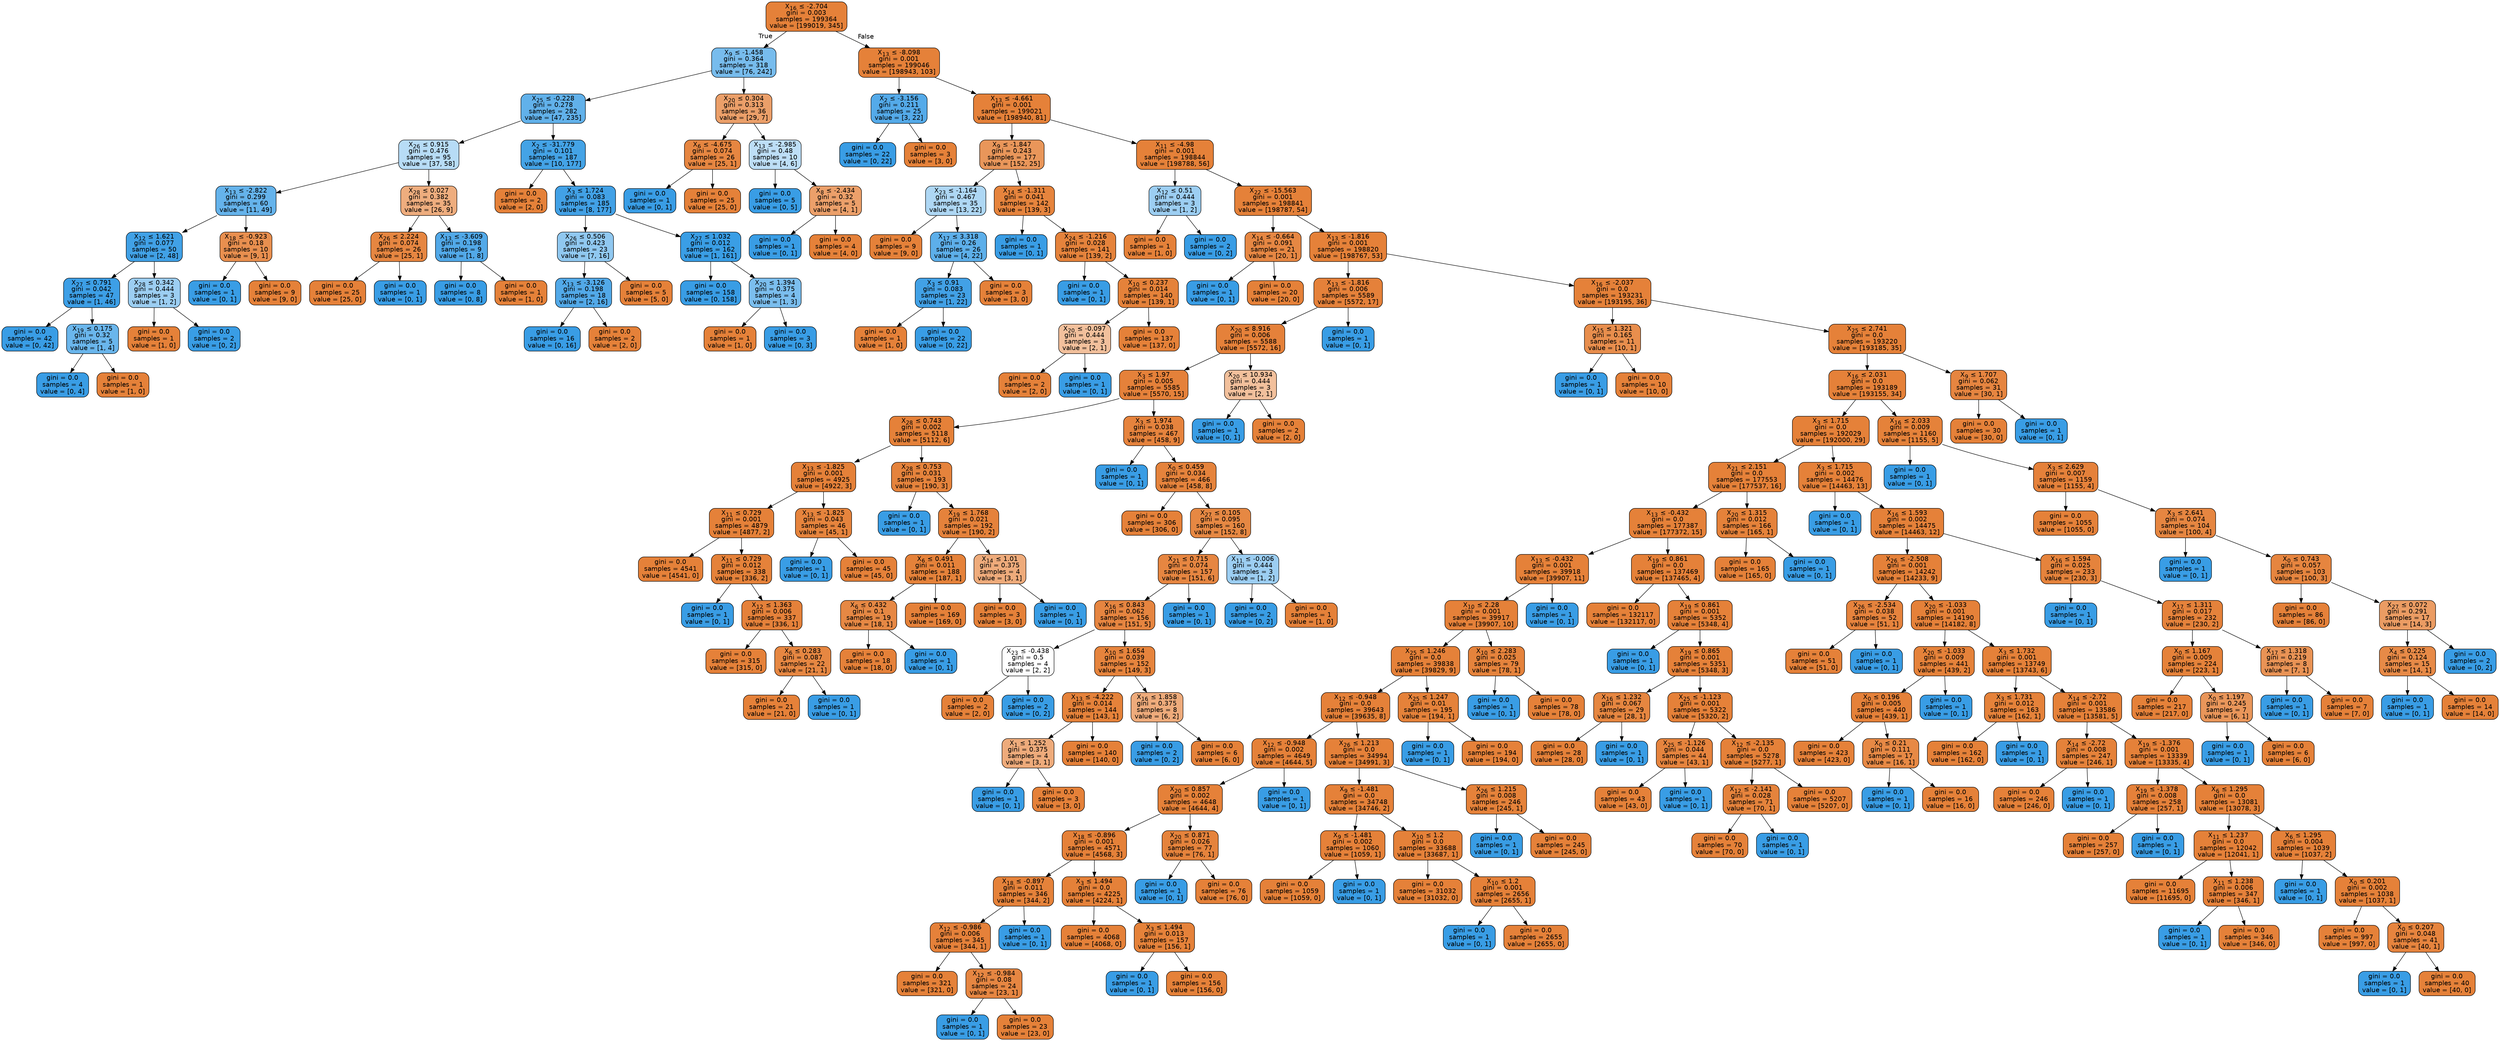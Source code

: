 digraph Tree {
node [shape=box, style="filled, rounded", color="black", fontname=helvetica] ;
edge [fontname=helvetica] ;
0 [label=<X<SUB>16</SUB> &le; -2.704<br/>gini = 0.003<br/>samples = 199364<br/>value = [199019, 345]>, fillcolor="#e58139"] ;
1 [label=<X<SUB>9</SUB> &le; -1.458<br/>gini = 0.364<br/>samples = 318<br/>value = [76, 242]>, fillcolor="#77bced"] ;
0 -> 1 [labeldistance=2.5, labelangle=45, headlabel="True"] ;
2 [label=<X<SUB>25</SUB> &le; -0.228<br/>gini = 0.278<br/>samples = 282<br/>value = [47, 235]>, fillcolor="#61b1ea"] ;
1 -> 2 ;
3 [label=<X<SUB>26</SUB> &le; 0.915<br/>gini = 0.476<br/>samples = 95<br/>value = [37, 58]>, fillcolor="#b7dcf6"] ;
2 -> 3 ;
4 [label=<X<SUB>13</SUB> &le; -2.822<br/>gini = 0.299<br/>samples = 60<br/>value = [11, 49]>, fillcolor="#65b3eb"] ;
3 -> 4 ;
5 [label=<X<SUB>12</SUB> &le; 1.621<br/>gini = 0.077<br/>samples = 50<br/>value = [2, 48]>, fillcolor="#41a1e6"] ;
4 -> 5 ;
6 [label=<X<SUB>27</SUB> &le; 0.791<br/>gini = 0.042<br/>samples = 47<br/>value = [1, 46]>, fillcolor="#3d9fe6"] ;
5 -> 6 ;
7 [label=<gini = 0.0<br/>samples = 42<br/>value = [0, 42]>, fillcolor="#399de5"] ;
6 -> 7 ;
8 [label=<X<SUB>19</SUB> &le; 0.175<br/>gini = 0.32<br/>samples = 5<br/>value = [1, 4]>, fillcolor="#6ab6ec"] ;
6 -> 8 ;
9 [label=<gini = 0.0<br/>samples = 4<br/>value = [0, 4]>, fillcolor="#399de5"] ;
8 -> 9 ;
10 [label=<gini = 0.0<br/>samples = 1<br/>value = [1, 0]>, fillcolor="#e58139"] ;
8 -> 10 ;
11 [label=<X<SUB>28</SUB> &le; 0.342<br/>gini = 0.444<br/>samples = 3<br/>value = [1, 2]>, fillcolor="#9ccef2"] ;
5 -> 11 ;
12 [label=<gini = 0.0<br/>samples = 1<br/>value = [1, 0]>, fillcolor="#e58139"] ;
11 -> 12 ;
13 [label=<gini = 0.0<br/>samples = 2<br/>value = [0, 2]>, fillcolor="#399de5"] ;
11 -> 13 ;
14 [label=<X<SUB>18</SUB> &le; -0.923<br/>gini = 0.18<br/>samples = 10<br/>value = [9, 1]>, fillcolor="#e88f4f"] ;
4 -> 14 ;
15 [label=<gini = 0.0<br/>samples = 1<br/>value = [0, 1]>, fillcolor="#399de5"] ;
14 -> 15 ;
16 [label=<gini = 0.0<br/>samples = 9<br/>value = [9, 0]>, fillcolor="#e58139"] ;
14 -> 16 ;
17 [label=<X<SUB>28</SUB> &le; 0.027<br/>gini = 0.382<br/>samples = 35<br/>value = [26, 9]>, fillcolor="#eead7e"] ;
3 -> 17 ;
18 [label=<X<SUB>26</SUB> &le; 2.224<br/>gini = 0.074<br/>samples = 26<br/>value = [25, 1]>, fillcolor="#e68641"] ;
17 -> 18 ;
19 [label=<gini = 0.0<br/>samples = 25<br/>value = [25, 0]>, fillcolor="#e58139"] ;
18 -> 19 ;
20 [label=<gini = 0.0<br/>samples = 1<br/>value = [0, 1]>, fillcolor="#399de5"] ;
18 -> 20 ;
21 [label=<X<SUB>13</SUB> &le; -3.609<br/>gini = 0.198<br/>samples = 9<br/>value = [1, 8]>, fillcolor="#52a9e8"] ;
17 -> 21 ;
22 [label=<gini = 0.0<br/>samples = 8<br/>value = [0, 8]>, fillcolor="#399de5"] ;
21 -> 22 ;
23 [label=<gini = 0.0<br/>samples = 1<br/>value = [1, 0]>, fillcolor="#e58139"] ;
21 -> 23 ;
24 [label=<X<SUB>2</SUB> &le; -31.779<br/>gini = 0.101<br/>samples = 187<br/>value = [10, 177]>, fillcolor="#44a3e6"] ;
2 -> 24 ;
25 [label=<gini = 0.0<br/>samples = 2<br/>value = [2, 0]>, fillcolor="#e58139"] ;
24 -> 25 ;
26 [label=<X<SUB>3</SUB> &le; 1.724<br/>gini = 0.083<br/>samples = 185<br/>value = [8, 177]>, fillcolor="#42a1e6"] ;
24 -> 26 ;
27 [label=<X<SUB>26</SUB> &le; 0.506<br/>gini = 0.423<br/>samples = 23<br/>value = [7, 16]>, fillcolor="#90c8f0"] ;
26 -> 27 ;
28 [label=<X<SUB>13</SUB> &le; -3.126<br/>gini = 0.198<br/>samples = 18<br/>value = [2, 16]>, fillcolor="#52a9e8"] ;
27 -> 28 ;
29 [label=<gini = 0.0<br/>samples = 16<br/>value = [0, 16]>, fillcolor="#399de5"] ;
28 -> 29 ;
30 [label=<gini = 0.0<br/>samples = 2<br/>value = [2, 0]>, fillcolor="#e58139"] ;
28 -> 30 ;
31 [label=<gini = 0.0<br/>samples = 5<br/>value = [5, 0]>, fillcolor="#e58139"] ;
27 -> 31 ;
32 [label=<X<SUB>27</SUB> &le; 1.032<br/>gini = 0.012<br/>samples = 162<br/>value = [1, 161]>, fillcolor="#3a9ee5"] ;
26 -> 32 ;
33 [label=<gini = 0.0<br/>samples = 158<br/>value = [0, 158]>, fillcolor="#399de5"] ;
32 -> 33 ;
34 [label=<X<SUB>20</SUB> &le; 1.394<br/>gini = 0.375<br/>samples = 4<br/>value = [1, 3]>, fillcolor="#7bbeee"] ;
32 -> 34 ;
35 [label=<gini = 0.0<br/>samples = 1<br/>value = [1, 0]>, fillcolor="#e58139"] ;
34 -> 35 ;
36 [label=<gini = 0.0<br/>samples = 3<br/>value = [0, 3]>, fillcolor="#399de5"] ;
34 -> 36 ;
37 [label=<X<SUB>20</SUB> &le; 0.304<br/>gini = 0.313<br/>samples = 36<br/>value = [29, 7]>, fillcolor="#eb9f69"] ;
1 -> 37 ;
38 [label=<X<SUB>6</SUB> &le; -4.675<br/>gini = 0.074<br/>samples = 26<br/>value = [25, 1]>, fillcolor="#e68641"] ;
37 -> 38 ;
39 [label=<gini = 0.0<br/>samples = 1<br/>value = [0, 1]>, fillcolor="#399de5"] ;
38 -> 39 ;
40 [label=<gini = 0.0<br/>samples = 25<br/>value = [25, 0]>, fillcolor="#e58139"] ;
38 -> 40 ;
41 [label=<X<SUB>13</SUB> &le; -2.985<br/>gini = 0.48<br/>samples = 10<br/>value = [4, 6]>, fillcolor="#bddef6"] ;
37 -> 41 ;
42 [label=<gini = 0.0<br/>samples = 5<br/>value = [0, 5]>, fillcolor="#399de5"] ;
41 -> 42 ;
43 [label=<X<SUB>8</SUB> &le; -2.434<br/>gini = 0.32<br/>samples = 5<br/>value = [4, 1]>, fillcolor="#eca06a"] ;
41 -> 43 ;
44 [label=<gini = 0.0<br/>samples = 1<br/>value = [0, 1]>, fillcolor="#399de5"] ;
43 -> 44 ;
45 [label=<gini = 0.0<br/>samples = 4<br/>value = [4, 0]>, fillcolor="#e58139"] ;
43 -> 45 ;
46 [label=<X<SUB>13</SUB> &le; -8.098<br/>gini = 0.001<br/>samples = 199046<br/>value = [198943, 103]>, fillcolor="#e58139"] ;
0 -> 46 [labeldistance=2.5, labelangle=-45, headlabel="False"] ;
47 [label=<X<SUB>2</SUB> &le; -3.156<br/>gini = 0.211<br/>samples = 25<br/>value = [3, 22]>, fillcolor="#54aae9"] ;
46 -> 47 ;
48 [label=<gini = 0.0<br/>samples = 22<br/>value = [0, 22]>, fillcolor="#399de5"] ;
47 -> 48 ;
49 [label=<gini = 0.0<br/>samples = 3<br/>value = [3, 0]>, fillcolor="#e58139"] ;
47 -> 49 ;
50 [label=<X<SUB>13</SUB> &le; -4.661<br/>gini = 0.001<br/>samples = 199021<br/>value = [198940, 81]>, fillcolor="#e58139"] ;
46 -> 50 ;
51 [label=<X<SUB>9</SUB> &le; -1.847<br/>gini = 0.243<br/>samples = 177<br/>value = [152, 25]>, fillcolor="#e9965a"] ;
50 -> 51 ;
52 [label=<X<SUB>23</SUB> &le; -1.164<br/>gini = 0.467<br/>samples = 35<br/>value = [13, 22]>, fillcolor="#aed7f4"] ;
51 -> 52 ;
53 [label=<gini = 0.0<br/>samples = 9<br/>value = [9, 0]>, fillcolor="#e58139"] ;
52 -> 53 ;
54 [label=<X<SUB>17</SUB> &le; 3.318<br/>gini = 0.26<br/>samples = 26<br/>value = [4, 22]>, fillcolor="#5dafea"] ;
52 -> 54 ;
55 [label=<X<SUB>3</SUB> &le; 0.91<br/>gini = 0.083<br/>samples = 23<br/>value = [1, 22]>, fillcolor="#42a1e6"] ;
54 -> 55 ;
56 [label=<gini = 0.0<br/>samples = 1<br/>value = [1, 0]>, fillcolor="#e58139"] ;
55 -> 56 ;
57 [label=<gini = 0.0<br/>samples = 22<br/>value = [0, 22]>, fillcolor="#399de5"] ;
55 -> 57 ;
58 [label=<gini = 0.0<br/>samples = 3<br/>value = [3, 0]>, fillcolor="#e58139"] ;
54 -> 58 ;
59 [label=<X<SUB>14</SUB> &le; -1.311<br/>gini = 0.041<br/>samples = 142<br/>value = [139, 3]>, fillcolor="#e6843d"] ;
51 -> 59 ;
60 [label=<gini = 0.0<br/>samples = 1<br/>value = [0, 1]>, fillcolor="#399de5"] ;
59 -> 60 ;
61 [label=<X<SUB>24</SUB> &le; -1.216<br/>gini = 0.028<br/>samples = 141<br/>value = [139, 2]>, fillcolor="#e5833c"] ;
59 -> 61 ;
62 [label=<gini = 0.0<br/>samples = 1<br/>value = [0, 1]>, fillcolor="#399de5"] ;
61 -> 62 ;
63 [label=<X<SUB>10</SUB> &le; 0.237<br/>gini = 0.014<br/>samples = 140<br/>value = [139, 1]>, fillcolor="#e5823a"] ;
61 -> 63 ;
64 [label=<X<SUB>20</SUB> &le; -0.097<br/>gini = 0.444<br/>samples = 3<br/>value = [2, 1]>, fillcolor="#f2c09c"] ;
63 -> 64 ;
65 [label=<gini = 0.0<br/>samples = 2<br/>value = [2, 0]>, fillcolor="#e58139"] ;
64 -> 65 ;
66 [label=<gini = 0.0<br/>samples = 1<br/>value = [0, 1]>, fillcolor="#399de5"] ;
64 -> 66 ;
67 [label=<gini = 0.0<br/>samples = 137<br/>value = [137, 0]>, fillcolor="#e58139"] ;
63 -> 67 ;
68 [label=<X<SUB>11</SUB> &le; -4.98<br/>gini = 0.001<br/>samples = 198844<br/>value = [198788, 56]>, fillcolor="#e58139"] ;
50 -> 68 ;
69 [label=<X<SUB>12</SUB> &le; 0.51<br/>gini = 0.444<br/>samples = 3<br/>value = [1, 2]>, fillcolor="#9ccef2"] ;
68 -> 69 ;
70 [label=<gini = 0.0<br/>samples = 1<br/>value = [1, 0]>, fillcolor="#e58139"] ;
69 -> 70 ;
71 [label=<gini = 0.0<br/>samples = 2<br/>value = [0, 2]>, fillcolor="#399de5"] ;
69 -> 71 ;
72 [label=<X<SUB>22</SUB> &le; -15.563<br/>gini = 0.001<br/>samples = 198841<br/>value = [198787, 54]>, fillcolor="#e58139"] ;
68 -> 72 ;
73 [label=<X<SUB>14</SUB> &le; -0.664<br/>gini = 0.091<br/>samples = 21<br/>value = [20, 1]>, fillcolor="#e68743"] ;
72 -> 73 ;
74 [label=<gini = 0.0<br/>samples = 1<br/>value = [0, 1]>, fillcolor="#399de5"] ;
73 -> 74 ;
75 [label=<gini = 0.0<br/>samples = 20<br/>value = [20, 0]>, fillcolor="#e58139"] ;
73 -> 75 ;
76 [label=<X<SUB>13</SUB> &le; -1.816<br/>gini = 0.001<br/>samples = 198820<br/>value = [198767, 53]>, fillcolor="#e58139"] ;
72 -> 76 ;
77 [label=<X<SUB>13</SUB> &le; -1.816<br/>gini = 0.006<br/>samples = 5589<br/>value = [5572, 17]>, fillcolor="#e5813a"] ;
76 -> 77 ;
78 [label=<X<SUB>20</SUB> &le; 8.916<br/>gini = 0.006<br/>samples = 5588<br/>value = [5572, 16]>, fillcolor="#e5813a"] ;
77 -> 78 ;
79 [label=<X<SUB>3</SUB> &le; 1.97<br/>gini = 0.005<br/>samples = 5585<br/>value = [5570, 15]>, fillcolor="#e5813a"] ;
78 -> 79 ;
80 [label=<X<SUB>28</SUB> &le; 0.743<br/>gini = 0.002<br/>samples = 5118<br/>value = [5112, 6]>, fillcolor="#e58139"] ;
79 -> 80 ;
81 [label=<X<SUB>13</SUB> &le; -1.825<br/>gini = 0.001<br/>samples = 4925<br/>value = [4922, 3]>, fillcolor="#e58139"] ;
80 -> 81 ;
82 [label=<X<SUB>11</SUB> &le; 0.729<br/>gini = 0.001<br/>samples = 4879<br/>value = [4877, 2]>, fillcolor="#e58139"] ;
81 -> 82 ;
83 [label=<gini = 0.0<br/>samples = 4541<br/>value = [4541, 0]>, fillcolor="#e58139"] ;
82 -> 83 ;
84 [label=<X<SUB>11</SUB> &le; 0.729<br/>gini = 0.012<br/>samples = 338<br/>value = [336, 2]>, fillcolor="#e5823a"] ;
82 -> 84 ;
85 [label=<gini = 0.0<br/>samples = 1<br/>value = [0, 1]>, fillcolor="#399de5"] ;
84 -> 85 ;
86 [label=<X<SUB>12</SUB> &le; 1.363<br/>gini = 0.006<br/>samples = 337<br/>value = [336, 1]>, fillcolor="#e5813a"] ;
84 -> 86 ;
87 [label=<gini = 0.0<br/>samples = 315<br/>value = [315, 0]>, fillcolor="#e58139"] ;
86 -> 87 ;
88 [label=<X<SUB>6</SUB> &le; 0.283<br/>gini = 0.087<br/>samples = 22<br/>value = [21, 1]>, fillcolor="#e68742"] ;
86 -> 88 ;
89 [label=<gini = 0.0<br/>samples = 21<br/>value = [21, 0]>, fillcolor="#e58139"] ;
88 -> 89 ;
90 [label=<gini = 0.0<br/>samples = 1<br/>value = [0, 1]>, fillcolor="#399de5"] ;
88 -> 90 ;
91 [label=<X<SUB>13</SUB> &le; -1.825<br/>gini = 0.043<br/>samples = 46<br/>value = [45, 1]>, fillcolor="#e6843d"] ;
81 -> 91 ;
92 [label=<gini = 0.0<br/>samples = 1<br/>value = [0, 1]>, fillcolor="#399de5"] ;
91 -> 92 ;
93 [label=<gini = 0.0<br/>samples = 45<br/>value = [45, 0]>, fillcolor="#e58139"] ;
91 -> 93 ;
94 [label=<X<SUB>28</SUB> &le; 0.753<br/>gini = 0.031<br/>samples = 193<br/>value = [190, 3]>, fillcolor="#e5833c"] ;
80 -> 94 ;
95 [label=<gini = 0.0<br/>samples = 1<br/>value = [0, 1]>, fillcolor="#399de5"] ;
94 -> 95 ;
96 [label=<X<SUB>19</SUB> &le; 1.768<br/>gini = 0.021<br/>samples = 192<br/>value = [190, 2]>, fillcolor="#e5823b"] ;
94 -> 96 ;
97 [label=<X<SUB>6</SUB> &le; 0.491<br/>gini = 0.011<br/>samples = 188<br/>value = [187, 1]>, fillcolor="#e5823a"] ;
96 -> 97 ;
98 [label=<X<SUB>6</SUB> &le; 0.432<br/>gini = 0.1<br/>samples = 19<br/>value = [18, 1]>, fillcolor="#e68844"] ;
97 -> 98 ;
99 [label=<gini = 0.0<br/>samples = 18<br/>value = [18, 0]>, fillcolor="#e58139"] ;
98 -> 99 ;
100 [label=<gini = 0.0<br/>samples = 1<br/>value = [0, 1]>, fillcolor="#399de5"] ;
98 -> 100 ;
101 [label=<gini = 0.0<br/>samples = 169<br/>value = [169, 0]>, fillcolor="#e58139"] ;
97 -> 101 ;
102 [label=<X<SUB>14</SUB> &le; 1.01<br/>gini = 0.375<br/>samples = 4<br/>value = [3, 1]>, fillcolor="#eeab7b"] ;
96 -> 102 ;
103 [label=<gini = 0.0<br/>samples = 3<br/>value = [3, 0]>, fillcolor="#e58139"] ;
102 -> 103 ;
104 [label=<gini = 0.0<br/>samples = 1<br/>value = [0, 1]>, fillcolor="#399de5"] ;
102 -> 104 ;
105 [label=<X<SUB>3</SUB> &le; 1.974<br/>gini = 0.038<br/>samples = 467<br/>value = [458, 9]>, fillcolor="#e6833d"] ;
79 -> 105 ;
106 [label=<gini = 0.0<br/>samples = 1<br/>value = [0, 1]>, fillcolor="#399de5"] ;
105 -> 106 ;
107 [label=<X<SUB>0</SUB> &le; 0.459<br/>gini = 0.034<br/>samples = 466<br/>value = [458, 8]>, fillcolor="#e5833c"] ;
105 -> 107 ;
108 [label=<gini = 0.0<br/>samples = 306<br/>value = [306, 0]>, fillcolor="#e58139"] ;
107 -> 108 ;
109 [label=<X<SUB>27</SUB> &le; 0.105<br/>gini = 0.095<br/>samples = 160<br/>value = [152, 8]>, fillcolor="#e68843"] ;
107 -> 109 ;
110 [label=<X<SUB>21</SUB> &le; 0.715<br/>gini = 0.074<br/>samples = 157<br/>value = [151, 6]>, fillcolor="#e68641"] ;
109 -> 110 ;
111 [label=<X<SUB>16</SUB> &le; 0.843<br/>gini = 0.062<br/>samples = 156<br/>value = [151, 5]>, fillcolor="#e68540"] ;
110 -> 111 ;
112 [label=<X<SUB>23</SUB> &le; -0.438<br/>gini = 0.5<br/>samples = 4<br/>value = [2, 2]>, fillcolor="#ffffff"] ;
111 -> 112 ;
113 [label=<gini = 0.0<br/>samples = 2<br/>value = [2, 0]>, fillcolor="#e58139"] ;
112 -> 113 ;
114 [label=<gini = 0.0<br/>samples = 2<br/>value = [0, 2]>, fillcolor="#399de5"] ;
112 -> 114 ;
115 [label=<X<SUB>10</SUB> &le; 1.654<br/>gini = 0.039<br/>samples = 152<br/>value = [149, 3]>, fillcolor="#e6843d"] ;
111 -> 115 ;
116 [label=<X<SUB>13</SUB> &le; -4.222<br/>gini = 0.014<br/>samples = 144<br/>value = [143, 1]>, fillcolor="#e5823a"] ;
115 -> 116 ;
117 [label=<X<SUB>1</SUB> &le; 1.252<br/>gini = 0.375<br/>samples = 4<br/>value = [3, 1]>, fillcolor="#eeab7b"] ;
116 -> 117 ;
118 [label=<gini = 0.0<br/>samples = 1<br/>value = [0, 1]>, fillcolor="#399de5"] ;
117 -> 118 ;
119 [label=<gini = 0.0<br/>samples = 3<br/>value = [3, 0]>, fillcolor="#e58139"] ;
117 -> 119 ;
120 [label=<gini = 0.0<br/>samples = 140<br/>value = [140, 0]>, fillcolor="#e58139"] ;
116 -> 120 ;
121 [label=<X<SUB>16</SUB> &le; 1.858<br/>gini = 0.375<br/>samples = 8<br/>value = [6, 2]>, fillcolor="#eeab7b"] ;
115 -> 121 ;
122 [label=<gini = 0.0<br/>samples = 2<br/>value = [0, 2]>, fillcolor="#399de5"] ;
121 -> 122 ;
123 [label=<gini = 0.0<br/>samples = 6<br/>value = [6, 0]>, fillcolor="#e58139"] ;
121 -> 123 ;
124 [label=<gini = 0.0<br/>samples = 1<br/>value = [0, 1]>, fillcolor="#399de5"] ;
110 -> 124 ;
125 [label=<X<SUB>11</SUB> &le; -0.006<br/>gini = 0.444<br/>samples = 3<br/>value = [1, 2]>, fillcolor="#9ccef2"] ;
109 -> 125 ;
126 [label=<gini = 0.0<br/>samples = 2<br/>value = [0, 2]>, fillcolor="#399de5"] ;
125 -> 126 ;
127 [label=<gini = 0.0<br/>samples = 1<br/>value = [1, 0]>, fillcolor="#e58139"] ;
125 -> 127 ;
128 [label=<X<SUB>20</SUB> &le; 10.934<br/>gini = 0.444<br/>samples = 3<br/>value = [2, 1]>, fillcolor="#f2c09c"] ;
78 -> 128 ;
129 [label=<gini = 0.0<br/>samples = 1<br/>value = [0, 1]>, fillcolor="#399de5"] ;
128 -> 129 ;
130 [label=<gini = 0.0<br/>samples = 2<br/>value = [2, 0]>, fillcolor="#e58139"] ;
128 -> 130 ;
131 [label=<gini = 0.0<br/>samples = 1<br/>value = [0, 1]>, fillcolor="#399de5"] ;
77 -> 131 ;
132 [label=<X<SUB>16</SUB> &le; -2.037<br/>gini = 0.0<br/>samples = 193231<br/>value = [193195, 36]>, fillcolor="#e58139"] ;
76 -> 132 ;
133 [label=<X<SUB>15</SUB> &le; 1.321<br/>gini = 0.165<br/>samples = 11<br/>value = [10, 1]>, fillcolor="#e88e4d"] ;
132 -> 133 ;
134 [label=<gini = 0.0<br/>samples = 1<br/>value = [0, 1]>, fillcolor="#399de5"] ;
133 -> 134 ;
135 [label=<gini = 0.0<br/>samples = 10<br/>value = [10, 0]>, fillcolor="#e58139"] ;
133 -> 135 ;
136 [label=<X<SUB>25</SUB> &le; 2.741<br/>gini = 0.0<br/>samples = 193220<br/>value = [193185, 35]>, fillcolor="#e58139"] ;
132 -> 136 ;
137 [label=<X<SUB>16</SUB> &le; 2.031<br/>gini = 0.0<br/>samples = 193189<br/>value = [193155, 34]>, fillcolor="#e58139"] ;
136 -> 137 ;
138 [label=<X<SUB>3</SUB> &le; 1.715<br/>gini = 0.0<br/>samples = 192029<br/>value = [192000, 29]>, fillcolor="#e58139"] ;
137 -> 138 ;
139 [label=<X<SUB>21</SUB> &le; 2.151<br/>gini = 0.0<br/>samples = 177553<br/>value = [177537, 16]>, fillcolor="#e58139"] ;
138 -> 139 ;
140 [label=<X<SUB>13</SUB> &le; -0.432<br/>gini = 0.0<br/>samples = 177387<br/>value = [177372, 15]>, fillcolor="#e58139"] ;
139 -> 140 ;
141 [label=<X<SUB>13</SUB> &le; -0.432<br/>gini = 0.001<br/>samples = 39918<br/>value = [39907, 11]>, fillcolor="#e58139"] ;
140 -> 141 ;
142 [label=<X<SUB>10</SUB> &le; 2.28<br/>gini = 0.001<br/>samples = 39917<br/>value = [39907, 10]>, fillcolor="#e58139"] ;
141 -> 142 ;
143 [label=<X<SUB>25</SUB> &le; 1.246<br/>gini = 0.0<br/>samples = 39838<br/>value = [39829, 9]>, fillcolor="#e58139"] ;
142 -> 143 ;
144 [label=<X<SUB>12</SUB> &le; -0.948<br/>gini = 0.0<br/>samples = 39643<br/>value = [39635, 8]>, fillcolor="#e58139"] ;
143 -> 144 ;
145 [label=<X<SUB>12</SUB> &le; -0.948<br/>gini = 0.002<br/>samples = 4649<br/>value = [4644, 5]>, fillcolor="#e58139"] ;
144 -> 145 ;
146 [label=<X<SUB>20</SUB> &le; 0.857<br/>gini = 0.002<br/>samples = 4648<br/>value = [4644, 4]>, fillcolor="#e58139"] ;
145 -> 146 ;
147 [label=<X<SUB>18</SUB> &le; -0.896<br/>gini = 0.001<br/>samples = 4571<br/>value = [4568, 3]>, fillcolor="#e58139"] ;
146 -> 147 ;
148 [label=<X<SUB>18</SUB> &le; -0.897<br/>gini = 0.011<br/>samples = 346<br/>value = [344, 2]>, fillcolor="#e5823a"] ;
147 -> 148 ;
149 [label=<X<SUB>12</SUB> &le; -0.986<br/>gini = 0.006<br/>samples = 345<br/>value = [344, 1]>, fillcolor="#e5813a"] ;
148 -> 149 ;
150 [label=<gini = 0.0<br/>samples = 321<br/>value = [321, 0]>, fillcolor="#e58139"] ;
149 -> 150 ;
151 [label=<X<SUB>12</SUB> &le; -0.984<br/>gini = 0.08<br/>samples = 24<br/>value = [23, 1]>, fillcolor="#e68642"] ;
149 -> 151 ;
152 [label=<gini = 0.0<br/>samples = 1<br/>value = [0, 1]>, fillcolor="#399de5"] ;
151 -> 152 ;
153 [label=<gini = 0.0<br/>samples = 23<br/>value = [23, 0]>, fillcolor="#e58139"] ;
151 -> 153 ;
154 [label=<gini = 0.0<br/>samples = 1<br/>value = [0, 1]>, fillcolor="#399de5"] ;
148 -> 154 ;
155 [label=<X<SUB>3</SUB> &le; 1.494<br/>gini = 0.0<br/>samples = 4225<br/>value = [4224, 1]>, fillcolor="#e58139"] ;
147 -> 155 ;
156 [label=<gini = 0.0<br/>samples = 4068<br/>value = [4068, 0]>, fillcolor="#e58139"] ;
155 -> 156 ;
157 [label=<X<SUB>3</SUB> &le; 1.494<br/>gini = 0.013<br/>samples = 157<br/>value = [156, 1]>, fillcolor="#e5823a"] ;
155 -> 157 ;
158 [label=<gini = 0.0<br/>samples = 1<br/>value = [0, 1]>, fillcolor="#399de5"] ;
157 -> 158 ;
159 [label=<gini = 0.0<br/>samples = 156<br/>value = [156, 0]>, fillcolor="#e58139"] ;
157 -> 159 ;
160 [label=<X<SUB>20</SUB> &le; 0.871<br/>gini = 0.026<br/>samples = 77<br/>value = [76, 1]>, fillcolor="#e5833c"] ;
146 -> 160 ;
161 [label=<gini = 0.0<br/>samples = 1<br/>value = [0, 1]>, fillcolor="#399de5"] ;
160 -> 161 ;
162 [label=<gini = 0.0<br/>samples = 76<br/>value = [76, 0]>, fillcolor="#e58139"] ;
160 -> 162 ;
163 [label=<gini = 0.0<br/>samples = 1<br/>value = [0, 1]>, fillcolor="#399de5"] ;
145 -> 163 ;
164 [label=<X<SUB>26</SUB> &le; 1.213<br/>gini = 0.0<br/>samples = 34994<br/>value = [34991, 3]>, fillcolor="#e58139"] ;
144 -> 164 ;
165 [label=<X<SUB>9</SUB> &le; -1.481<br/>gini = 0.0<br/>samples = 34748<br/>value = [34746, 2]>, fillcolor="#e58139"] ;
164 -> 165 ;
166 [label=<X<SUB>9</SUB> &le; -1.481<br/>gini = 0.002<br/>samples = 1060<br/>value = [1059, 1]>, fillcolor="#e58139"] ;
165 -> 166 ;
167 [label=<gini = 0.0<br/>samples = 1059<br/>value = [1059, 0]>, fillcolor="#e58139"] ;
166 -> 167 ;
168 [label=<gini = 0.0<br/>samples = 1<br/>value = [0, 1]>, fillcolor="#399de5"] ;
166 -> 168 ;
169 [label=<X<SUB>10</SUB> &le; 1.2<br/>gini = 0.0<br/>samples = 33688<br/>value = [33687, 1]>, fillcolor="#e58139"] ;
165 -> 169 ;
170 [label=<gini = 0.0<br/>samples = 31032<br/>value = [31032, 0]>, fillcolor="#e58139"] ;
169 -> 170 ;
171 [label=<X<SUB>10</SUB> &le; 1.2<br/>gini = 0.001<br/>samples = 2656<br/>value = [2655, 1]>, fillcolor="#e58139"] ;
169 -> 171 ;
172 [label=<gini = 0.0<br/>samples = 1<br/>value = [0, 1]>, fillcolor="#399de5"] ;
171 -> 172 ;
173 [label=<gini = 0.0<br/>samples = 2655<br/>value = [2655, 0]>, fillcolor="#e58139"] ;
171 -> 173 ;
174 [label=<X<SUB>26</SUB> &le; 1.215<br/>gini = 0.008<br/>samples = 246<br/>value = [245, 1]>, fillcolor="#e5823a"] ;
164 -> 174 ;
175 [label=<gini = 0.0<br/>samples = 1<br/>value = [0, 1]>, fillcolor="#399de5"] ;
174 -> 175 ;
176 [label=<gini = 0.0<br/>samples = 245<br/>value = [245, 0]>, fillcolor="#e58139"] ;
174 -> 176 ;
177 [label=<X<SUB>25</SUB> &le; 1.247<br/>gini = 0.01<br/>samples = 195<br/>value = [194, 1]>, fillcolor="#e5823a"] ;
143 -> 177 ;
178 [label=<gini = 0.0<br/>samples = 1<br/>value = [0, 1]>, fillcolor="#399de5"] ;
177 -> 178 ;
179 [label=<gini = 0.0<br/>samples = 194<br/>value = [194, 0]>, fillcolor="#e58139"] ;
177 -> 179 ;
180 [label=<X<SUB>10</SUB> &le; 2.283<br/>gini = 0.025<br/>samples = 79<br/>value = [78, 1]>, fillcolor="#e5833c"] ;
142 -> 180 ;
181 [label=<gini = 0.0<br/>samples = 1<br/>value = [0, 1]>, fillcolor="#399de5"] ;
180 -> 181 ;
182 [label=<gini = 0.0<br/>samples = 78<br/>value = [78, 0]>, fillcolor="#e58139"] ;
180 -> 182 ;
183 [label=<gini = 0.0<br/>samples = 1<br/>value = [0, 1]>, fillcolor="#399de5"] ;
141 -> 183 ;
184 [label=<X<SUB>19</SUB> &le; 0.861<br/>gini = 0.0<br/>samples = 137469<br/>value = [137465, 4]>, fillcolor="#e58139"] ;
140 -> 184 ;
185 [label=<gini = 0.0<br/>samples = 132117<br/>value = [132117, 0]>, fillcolor="#e58139"] ;
184 -> 185 ;
186 [label=<X<SUB>19</SUB> &le; 0.861<br/>gini = 0.001<br/>samples = 5352<br/>value = [5348, 4]>, fillcolor="#e58139"] ;
184 -> 186 ;
187 [label=<gini = 0.0<br/>samples = 1<br/>value = [0, 1]>, fillcolor="#399de5"] ;
186 -> 187 ;
188 [label=<X<SUB>19</SUB> &le; 0.865<br/>gini = 0.001<br/>samples = 5351<br/>value = [5348, 3]>, fillcolor="#e58139"] ;
186 -> 188 ;
189 [label=<X<SUB>16</SUB> &le; 1.232<br/>gini = 0.067<br/>samples = 29<br/>value = [28, 1]>, fillcolor="#e68640"] ;
188 -> 189 ;
190 [label=<gini = 0.0<br/>samples = 28<br/>value = [28, 0]>, fillcolor="#e58139"] ;
189 -> 190 ;
191 [label=<gini = 0.0<br/>samples = 1<br/>value = [0, 1]>, fillcolor="#399de5"] ;
189 -> 191 ;
192 [label=<X<SUB>25</SUB> &le; -1.123<br/>gini = 0.001<br/>samples = 5322<br/>value = [5320, 2]>, fillcolor="#e58139"] ;
188 -> 192 ;
193 [label=<X<SUB>25</SUB> &le; -1.126<br/>gini = 0.044<br/>samples = 44<br/>value = [43, 1]>, fillcolor="#e6843e"] ;
192 -> 193 ;
194 [label=<gini = 0.0<br/>samples = 43<br/>value = [43, 0]>, fillcolor="#e58139"] ;
193 -> 194 ;
195 [label=<gini = 0.0<br/>samples = 1<br/>value = [0, 1]>, fillcolor="#399de5"] ;
193 -> 195 ;
196 [label=<X<SUB>12</SUB> &le; -2.135<br/>gini = 0.0<br/>samples = 5278<br/>value = [5277, 1]>, fillcolor="#e58139"] ;
192 -> 196 ;
197 [label=<X<SUB>12</SUB> &le; -2.141<br/>gini = 0.028<br/>samples = 71<br/>value = [70, 1]>, fillcolor="#e5833c"] ;
196 -> 197 ;
198 [label=<gini = 0.0<br/>samples = 70<br/>value = [70, 0]>, fillcolor="#e58139"] ;
197 -> 198 ;
199 [label=<gini = 0.0<br/>samples = 1<br/>value = [0, 1]>, fillcolor="#399de5"] ;
197 -> 199 ;
200 [label=<gini = 0.0<br/>samples = 5207<br/>value = [5207, 0]>, fillcolor="#e58139"] ;
196 -> 200 ;
201 [label=<X<SUB>20</SUB> &le; 1.315<br/>gini = 0.012<br/>samples = 166<br/>value = [165, 1]>, fillcolor="#e5823a"] ;
139 -> 201 ;
202 [label=<gini = 0.0<br/>samples = 165<br/>value = [165, 0]>, fillcolor="#e58139"] ;
201 -> 202 ;
203 [label=<gini = 0.0<br/>samples = 1<br/>value = [0, 1]>, fillcolor="#399de5"] ;
201 -> 203 ;
204 [label=<X<SUB>3</SUB> &le; 1.715<br/>gini = 0.002<br/>samples = 14476<br/>value = [14463, 13]>, fillcolor="#e58139"] ;
138 -> 204 ;
205 [label=<gini = 0.0<br/>samples = 1<br/>value = [0, 1]>, fillcolor="#399de5"] ;
204 -> 205 ;
206 [label=<X<SUB>16</SUB> &le; 1.593<br/>gini = 0.002<br/>samples = 14475<br/>value = [14463, 12]>, fillcolor="#e58139"] ;
204 -> 206 ;
207 [label=<X<SUB>26</SUB> &le; -2.508<br/>gini = 0.001<br/>samples = 14242<br/>value = [14233, 9]>, fillcolor="#e58139"] ;
206 -> 207 ;
208 [label=<X<SUB>26</SUB> &le; -2.534<br/>gini = 0.038<br/>samples = 52<br/>value = [51, 1]>, fillcolor="#e6833d"] ;
207 -> 208 ;
209 [label=<gini = 0.0<br/>samples = 51<br/>value = [51, 0]>, fillcolor="#e58139"] ;
208 -> 209 ;
210 [label=<gini = 0.0<br/>samples = 1<br/>value = [0, 1]>, fillcolor="#399de5"] ;
208 -> 210 ;
211 [label=<X<SUB>20</SUB> &le; -1.033<br/>gini = 0.001<br/>samples = 14190<br/>value = [14182, 8]>, fillcolor="#e58139"] ;
207 -> 211 ;
212 [label=<X<SUB>20</SUB> &le; -1.033<br/>gini = 0.009<br/>samples = 441<br/>value = [439, 2]>, fillcolor="#e5823a"] ;
211 -> 212 ;
213 [label=<X<SUB>0</SUB> &le; 0.196<br/>gini = 0.005<br/>samples = 440<br/>value = [439, 1]>, fillcolor="#e58139"] ;
212 -> 213 ;
214 [label=<gini = 0.0<br/>samples = 423<br/>value = [423, 0]>, fillcolor="#e58139"] ;
213 -> 214 ;
215 [label=<X<SUB>0</SUB> &le; 0.21<br/>gini = 0.111<br/>samples = 17<br/>value = [16, 1]>, fillcolor="#e78945"] ;
213 -> 215 ;
216 [label=<gini = 0.0<br/>samples = 1<br/>value = [0, 1]>, fillcolor="#399de5"] ;
215 -> 216 ;
217 [label=<gini = 0.0<br/>samples = 16<br/>value = [16, 0]>, fillcolor="#e58139"] ;
215 -> 217 ;
218 [label=<gini = 0.0<br/>samples = 1<br/>value = [0, 1]>, fillcolor="#399de5"] ;
212 -> 218 ;
219 [label=<X<SUB>3</SUB> &le; 1.732<br/>gini = 0.001<br/>samples = 13749<br/>value = [13743, 6]>, fillcolor="#e58139"] ;
211 -> 219 ;
220 [label=<X<SUB>3</SUB> &le; 1.731<br/>gini = 0.012<br/>samples = 163<br/>value = [162, 1]>, fillcolor="#e5823a"] ;
219 -> 220 ;
221 [label=<gini = 0.0<br/>samples = 162<br/>value = [162, 0]>, fillcolor="#e58139"] ;
220 -> 221 ;
222 [label=<gini = 0.0<br/>samples = 1<br/>value = [0, 1]>, fillcolor="#399de5"] ;
220 -> 222 ;
223 [label=<X<SUB>14</SUB> &le; -2.72<br/>gini = 0.001<br/>samples = 13586<br/>value = [13581, 5]>, fillcolor="#e58139"] ;
219 -> 223 ;
224 [label=<X<SUB>14</SUB> &le; -2.72<br/>gini = 0.008<br/>samples = 247<br/>value = [246, 1]>, fillcolor="#e5823a"] ;
223 -> 224 ;
225 [label=<gini = 0.0<br/>samples = 246<br/>value = [246, 0]>, fillcolor="#e58139"] ;
224 -> 225 ;
226 [label=<gini = 0.0<br/>samples = 1<br/>value = [0, 1]>, fillcolor="#399de5"] ;
224 -> 226 ;
227 [label=<X<SUB>19</SUB> &le; -1.376<br/>gini = 0.001<br/>samples = 13339<br/>value = [13335, 4]>, fillcolor="#e58139"] ;
223 -> 227 ;
228 [label=<X<SUB>19</SUB> &le; -1.378<br/>gini = 0.008<br/>samples = 258<br/>value = [257, 1]>, fillcolor="#e5813a"] ;
227 -> 228 ;
229 [label=<gini = 0.0<br/>samples = 257<br/>value = [257, 0]>, fillcolor="#e58139"] ;
228 -> 229 ;
230 [label=<gini = 0.0<br/>samples = 1<br/>value = [0, 1]>, fillcolor="#399de5"] ;
228 -> 230 ;
231 [label=<X<SUB>6</SUB> &le; 1.295<br/>gini = 0.0<br/>samples = 13081<br/>value = [13078, 3]>, fillcolor="#e58139"] ;
227 -> 231 ;
232 [label=<X<SUB>11</SUB> &le; 1.237<br/>gini = 0.0<br/>samples = 12042<br/>value = [12041, 1]>, fillcolor="#e58139"] ;
231 -> 232 ;
233 [label=<gini = 0.0<br/>samples = 11695<br/>value = [11695, 0]>, fillcolor="#e58139"] ;
232 -> 233 ;
234 [label=<X<SUB>11</SUB> &le; 1.238<br/>gini = 0.006<br/>samples = 347<br/>value = [346, 1]>, fillcolor="#e5813a"] ;
232 -> 234 ;
235 [label=<gini = 0.0<br/>samples = 1<br/>value = [0, 1]>, fillcolor="#399de5"] ;
234 -> 235 ;
236 [label=<gini = 0.0<br/>samples = 346<br/>value = [346, 0]>, fillcolor="#e58139"] ;
234 -> 236 ;
237 [label=<X<SUB>6</SUB> &le; 1.295<br/>gini = 0.004<br/>samples = 1039<br/>value = [1037, 2]>, fillcolor="#e58139"] ;
231 -> 237 ;
238 [label=<gini = 0.0<br/>samples = 1<br/>value = [0, 1]>, fillcolor="#399de5"] ;
237 -> 238 ;
239 [label=<X<SUB>0</SUB> &le; 0.201<br/>gini = 0.002<br/>samples = 1038<br/>value = [1037, 1]>, fillcolor="#e58139"] ;
237 -> 239 ;
240 [label=<gini = 0.0<br/>samples = 997<br/>value = [997, 0]>, fillcolor="#e58139"] ;
239 -> 240 ;
241 [label=<X<SUB>0</SUB> &le; 0.207<br/>gini = 0.048<br/>samples = 41<br/>value = [40, 1]>, fillcolor="#e6843e"] ;
239 -> 241 ;
242 [label=<gini = 0.0<br/>samples = 1<br/>value = [0, 1]>, fillcolor="#399de5"] ;
241 -> 242 ;
243 [label=<gini = 0.0<br/>samples = 40<br/>value = [40, 0]>, fillcolor="#e58139"] ;
241 -> 243 ;
244 [label=<X<SUB>16</SUB> &le; 1.594<br/>gini = 0.025<br/>samples = 233<br/>value = [230, 3]>, fillcolor="#e5833c"] ;
206 -> 244 ;
245 [label=<gini = 0.0<br/>samples = 1<br/>value = [0, 1]>, fillcolor="#399de5"] ;
244 -> 245 ;
246 [label=<X<SUB>17</SUB> &le; 1.311<br/>gini = 0.017<br/>samples = 232<br/>value = [230, 2]>, fillcolor="#e5823b"] ;
244 -> 246 ;
247 [label=<X<SUB>0</SUB> &le; 1.167<br/>gini = 0.009<br/>samples = 224<br/>value = [223, 1]>, fillcolor="#e5823a"] ;
246 -> 247 ;
248 [label=<gini = 0.0<br/>samples = 217<br/>value = [217, 0]>, fillcolor="#e58139"] ;
247 -> 248 ;
249 [label=<X<SUB>0</SUB> &le; 1.197<br/>gini = 0.245<br/>samples = 7<br/>value = [6, 1]>, fillcolor="#e9965a"] ;
247 -> 249 ;
250 [label=<gini = 0.0<br/>samples = 1<br/>value = [0, 1]>, fillcolor="#399de5"] ;
249 -> 250 ;
251 [label=<gini = 0.0<br/>samples = 6<br/>value = [6, 0]>, fillcolor="#e58139"] ;
249 -> 251 ;
252 [label=<X<SUB>17</SUB> &le; 1.318<br/>gini = 0.219<br/>samples = 8<br/>value = [7, 1]>, fillcolor="#e99355"] ;
246 -> 252 ;
253 [label=<gini = 0.0<br/>samples = 1<br/>value = [0, 1]>, fillcolor="#399de5"] ;
252 -> 253 ;
254 [label=<gini = 0.0<br/>samples = 7<br/>value = [7, 0]>, fillcolor="#e58139"] ;
252 -> 254 ;
255 [label=<X<SUB>16</SUB> &le; 2.033<br/>gini = 0.009<br/>samples = 1160<br/>value = [1155, 5]>, fillcolor="#e5823a"] ;
137 -> 255 ;
256 [label=<gini = 0.0<br/>samples = 1<br/>value = [0, 1]>, fillcolor="#399de5"] ;
255 -> 256 ;
257 [label=<X<SUB>3</SUB> &le; 2.629<br/>gini = 0.007<br/>samples = 1159<br/>value = [1155, 4]>, fillcolor="#e5813a"] ;
255 -> 257 ;
258 [label=<gini = 0.0<br/>samples = 1055<br/>value = [1055, 0]>, fillcolor="#e58139"] ;
257 -> 258 ;
259 [label=<X<SUB>3</SUB> &le; 2.641<br/>gini = 0.074<br/>samples = 104<br/>value = [100, 4]>, fillcolor="#e68641"] ;
257 -> 259 ;
260 [label=<gini = 0.0<br/>samples = 1<br/>value = [0, 1]>, fillcolor="#399de5"] ;
259 -> 260 ;
261 [label=<X<SUB>0</SUB> &le; 0.743<br/>gini = 0.057<br/>samples = 103<br/>value = [100, 3]>, fillcolor="#e6853f"] ;
259 -> 261 ;
262 [label=<gini = 0.0<br/>samples = 86<br/>value = [86, 0]>, fillcolor="#e58139"] ;
261 -> 262 ;
263 [label=<X<SUB>27</SUB> &le; 0.072<br/>gini = 0.291<br/>samples = 17<br/>value = [14, 3]>, fillcolor="#eb9c63"] ;
261 -> 263 ;
264 [label=<X<SUB>4</SUB> &le; 0.225<br/>gini = 0.124<br/>samples = 15<br/>value = [14, 1]>, fillcolor="#e78a47"] ;
263 -> 264 ;
265 [label=<gini = 0.0<br/>samples = 1<br/>value = [0, 1]>, fillcolor="#399de5"] ;
264 -> 265 ;
266 [label=<gini = 0.0<br/>samples = 14<br/>value = [14, 0]>, fillcolor="#e58139"] ;
264 -> 266 ;
267 [label=<gini = 0.0<br/>samples = 2<br/>value = [0, 2]>, fillcolor="#399de5"] ;
263 -> 267 ;
268 [label=<X<SUB>9</SUB> &le; 1.707<br/>gini = 0.062<br/>samples = 31<br/>value = [30, 1]>, fillcolor="#e68540"] ;
136 -> 268 ;
269 [label=<gini = 0.0<br/>samples = 30<br/>value = [30, 0]>, fillcolor="#e58139"] ;
268 -> 269 ;
270 [label=<gini = 0.0<br/>samples = 1<br/>value = [0, 1]>, fillcolor="#399de5"] ;
268 -> 270 ;
}